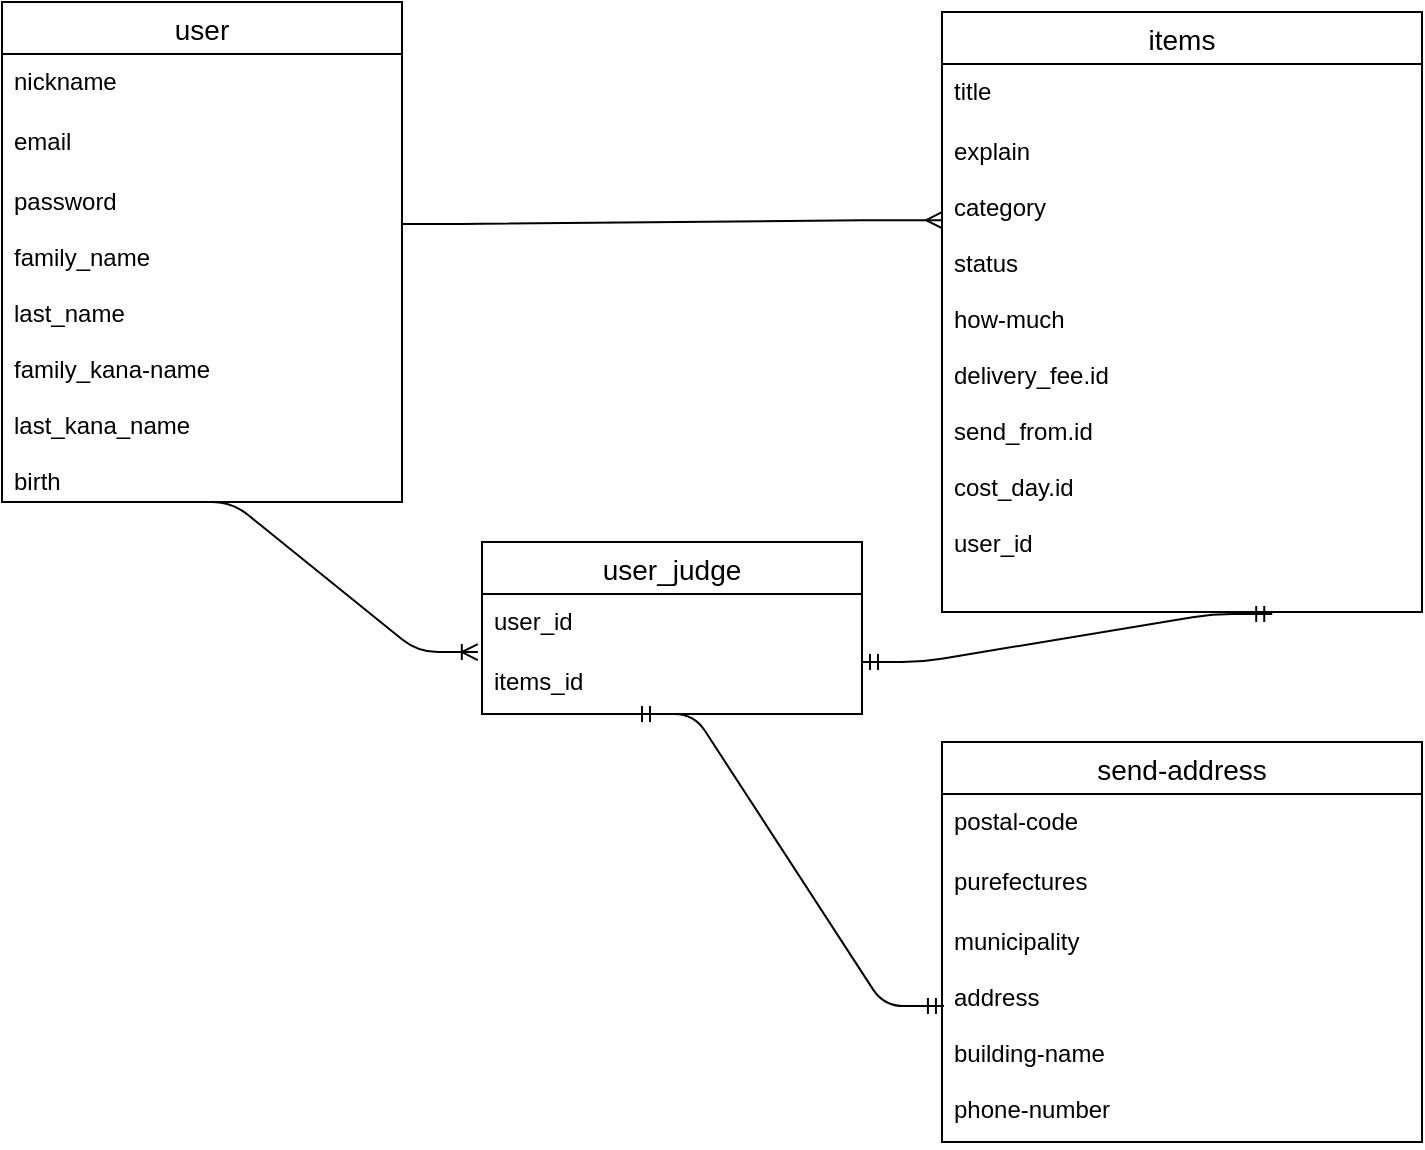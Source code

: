 <mxfile>
    <diagram id="oQrU7h68zG1cMC696z2g" name="ページ1">
        <mxGraphModel dx="728" dy="560" grid="1" gridSize="10" guides="1" tooltips="1" connect="1" arrows="1" fold="1" page="1" pageScale="1" pageWidth="827" pageHeight="1169" math="0" shadow="0">
            <root>
                <mxCell id="0"/>
                <mxCell id="1" parent="0"/>
                <mxCell id="64" value="user" style="swimlane;fontStyle=0;childLayout=stackLayout;horizontal=1;startSize=26;horizontalStack=0;resizeParent=1;resizeParentMax=0;resizeLast=0;collapsible=1;marginBottom=0;align=center;fontSize=14;" parent="1" vertex="1">
                    <mxGeometry x="10" y="10" width="200" height="250" as="geometry"/>
                </mxCell>
                <mxCell id="65" value="nickname" style="text;strokeColor=none;fillColor=none;spacingLeft=4;spacingRight=4;overflow=hidden;rotatable=0;points=[[0,0.5],[1,0.5]];portConstraint=eastwest;fontSize=12;" parent="64" vertex="1">
                    <mxGeometry y="26" width="200" height="30" as="geometry"/>
                </mxCell>
                <mxCell id="66" value="email" style="text;strokeColor=none;fillColor=none;spacingLeft=4;spacingRight=4;overflow=hidden;rotatable=0;points=[[0,0.5],[1,0.5]];portConstraint=eastwest;fontSize=12;" parent="64" vertex="1">
                    <mxGeometry y="56" width="200" height="30" as="geometry"/>
                </mxCell>
                <mxCell id="67" value="password&#10;&#10;family_name&#10;&#10;last_name&#10;&#10;family_kana-name&#10;&#10;last_kana_name&#10;&#10;birth&#10;" style="text;strokeColor=none;fillColor=none;spacingLeft=4;spacingRight=4;overflow=hidden;rotatable=0;points=[[0,0.5],[1,0.5]];portConstraint=eastwest;fontSize=12;" parent="64" vertex="1">
                    <mxGeometry y="86" width="200" height="164" as="geometry"/>
                </mxCell>
                <mxCell id="76" style="edgeStyle=orthogonalEdgeStyle;rounded=0;orthogonalLoop=1;jettySize=auto;html=1;exitX=1;exitY=0.5;exitDx=0;exitDy=0;strokeColor=none;" parent="64" source="67" edge="1">
                    <mxGeometry relative="1" as="geometry">
                        <mxPoint x="200" y="148" as="targetPoint"/>
                    </mxGeometry>
                </mxCell>
                <mxCell id="77" style="edgeStyle=orthogonalEdgeStyle;rounded=0;orthogonalLoop=1;jettySize=auto;html=1;exitX=1;exitY=0.5;exitDx=0;exitDy=0;strokeColor=none;" parent="64" source="67" target="67" edge="1">
                    <mxGeometry relative="1" as="geometry"/>
                </mxCell>
                <mxCell id="79" style="edgeStyle=orthogonalEdgeStyle;rounded=0;orthogonalLoop=1;jettySize=auto;html=1;exitX=1;exitY=0.5;exitDx=0;exitDy=0;" parent="64" source="66" target="66" edge="1">
                    <mxGeometry relative="1" as="geometry"/>
                </mxCell>
                <mxCell id="68" value="items" style="swimlane;fontStyle=0;childLayout=stackLayout;horizontal=1;startSize=26;horizontalStack=0;resizeParent=1;resizeParentMax=0;resizeLast=0;collapsible=1;marginBottom=0;align=center;fontSize=14;" parent="1" vertex="1">
                    <mxGeometry x="480" y="15" width="240" height="300" as="geometry"/>
                </mxCell>
                <mxCell id="70" value="title" style="text;strokeColor=none;fillColor=none;spacingLeft=4;spacingRight=4;overflow=hidden;rotatable=0;points=[[0,0.5],[1,0.5]];portConstraint=eastwest;fontSize=12;" parent="68" vertex="1">
                    <mxGeometry y="26" width="240" height="30" as="geometry"/>
                </mxCell>
                <mxCell id="71" value="explain&#10;&#10;category&#10;&#10;status&#10;&#10;how-much&#10;&#10;delivery_fee.id&#10;&#10;send_from.id&#10;&#10;cost_day.id&#10;&#10;user_id" style="text;strokeColor=none;fillColor=none;spacingLeft=4;spacingRight=4;overflow=hidden;rotatable=0;points=[[0,0.5],[1,0.5]];portConstraint=eastwest;fontSize=12;" parent="68" vertex="1">
                    <mxGeometry y="56" width="240" height="244" as="geometry"/>
                </mxCell>
                <mxCell id="80" value="send-address" style="swimlane;fontStyle=0;childLayout=stackLayout;horizontal=1;startSize=26;horizontalStack=0;resizeParent=1;resizeParentMax=0;resizeLast=0;collapsible=1;marginBottom=0;align=center;fontSize=14;" parent="1" vertex="1">
                    <mxGeometry x="480" y="380" width="240" height="200" as="geometry"/>
                </mxCell>
                <mxCell id="81" value="postal-code" style="text;strokeColor=none;fillColor=none;spacingLeft=4;spacingRight=4;overflow=hidden;rotatable=0;points=[[0,0.5],[1,0.5]];portConstraint=eastwest;fontSize=12;" parent="80" vertex="1">
                    <mxGeometry y="26" width="240" height="30" as="geometry"/>
                </mxCell>
                <mxCell id="82" value="purefectures" style="text;strokeColor=none;fillColor=none;spacingLeft=4;spacingRight=4;overflow=hidden;rotatable=0;points=[[0,0.5],[1,0.5]];portConstraint=eastwest;fontSize=12;" parent="80" vertex="1">
                    <mxGeometry y="56" width="240" height="30" as="geometry"/>
                </mxCell>
                <mxCell id="83" value="municipality&#10;&#10;address&#10;&#10;building-name&#10;&#10;phone-number" style="text;strokeColor=none;fillColor=none;spacingLeft=4;spacingRight=4;overflow=hidden;rotatable=0;points=[[0,0.5],[1,0.5]];portConstraint=eastwest;fontSize=12;" parent="80" vertex="1">
                    <mxGeometry y="86" width="240" height="114" as="geometry"/>
                </mxCell>
                <mxCell id="100" value="" style="edgeStyle=entityRelationEdgeStyle;fontSize=12;html=1;endArrow=ERmany;entryX=0;entryY=0.197;entryDx=0;entryDy=0;entryPerimeter=0;" edge="1" parent="1" target="71">
                    <mxGeometry width="100" height="100" relative="1" as="geometry">
                        <mxPoint x="210" y="121" as="sourcePoint"/>
                        <mxPoint x="390" y="50" as="targetPoint"/>
                    </mxGeometry>
                </mxCell>
                <mxCell id="101" value="user_judge" style="swimlane;fontStyle=0;childLayout=stackLayout;horizontal=1;startSize=26;horizontalStack=0;resizeParent=1;resizeParentMax=0;resizeLast=0;collapsible=1;marginBottom=0;align=center;fontSize=14;" vertex="1" parent="1">
                    <mxGeometry x="250" y="280" width="190" height="86" as="geometry"/>
                </mxCell>
                <mxCell id="102" value="user_id" style="text;strokeColor=none;fillColor=none;spacingLeft=4;spacingRight=4;overflow=hidden;rotatable=0;points=[[0,0.5],[1,0.5]];portConstraint=eastwest;fontSize=12;" vertex="1" parent="101">
                    <mxGeometry y="26" width="190" height="30" as="geometry"/>
                </mxCell>
                <mxCell id="103" value="items_id" style="text;strokeColor=none;fillColor=none;spacingLeft=4;spacingRight=4;overflow=hidden;rotatable=0;points=[[0,0.5],[1,0.5]];portConstraint=eastwest;fontSize=12;" vertex="1" parent="101">
                    <mxGeometry y="56" width="190" height="30" as="geometry"/>
                </mxCell>
                <mxCell id="108" value="" style="edgeStyle=entityRelationEdgeStyle;fontSize=12;html=1;endArrow=ERmandOne;startArrow=ERmandOne;entryX=0.004;entryY=0.404;entryDx=0;entryDy=0;entryPerimeter=0;exitX=0.4;exitY=1;exitDx=0;exitDy=0;exitPerimeter=0;" edge="1" parent="1" source="103" target="83">
                    <mxGeometry width="100" height="100" relative="1" as="geometry">
                        <mxPoint x="320.94" y="356.99" as="sourcePoint"/>
                        <mxPoint x="370" y="380" as="targetPoint"/>
                    </mxGeometry>
                </mxCell>
                <mxCell id="109" value="" style="edgeStyle=entityRelationEdgeStyle;fontSize=12;html=1;endArrow=ERoneToMany;entryX=-0.011;entryY=0.967;entryDx=0;entryDy=0;entryPerimeter=0;" edge="1" parent="1" target="102">
                    <mxGeometry width="100" height="100" relative="1" as="geometry">
                        <mxPoint x="95" y="260" as="sourcePoint"/>
                        <mxPoint x="400" y="250" as="targetPoint"/>
                    </mxGeometry>
                </mxCell>
                <mxCell id="110" value="" style="edgeStyle=entityRelationEdgeStyle;fontSize=12;html=1;endArrow=ERmandOne;startArrow=ERmandOne;entryX=0.688;entryY=1.004;entryDx=0;entryDy=0;entryPerimeter=0;" edge="1" parent="1" target="71">
                    <mxGeometry width="100" height="100" relative="1" as="geometry">
                        <mxPoint x="440" y="340" as="sourcePoint"/>
                        <mxPoint x="400" y="250" as="targetPoint"/>
                    </mxGeometry>
                </mxCell>
            </root>
        </mxGraphModel>
    </diagram>
</mxfile>